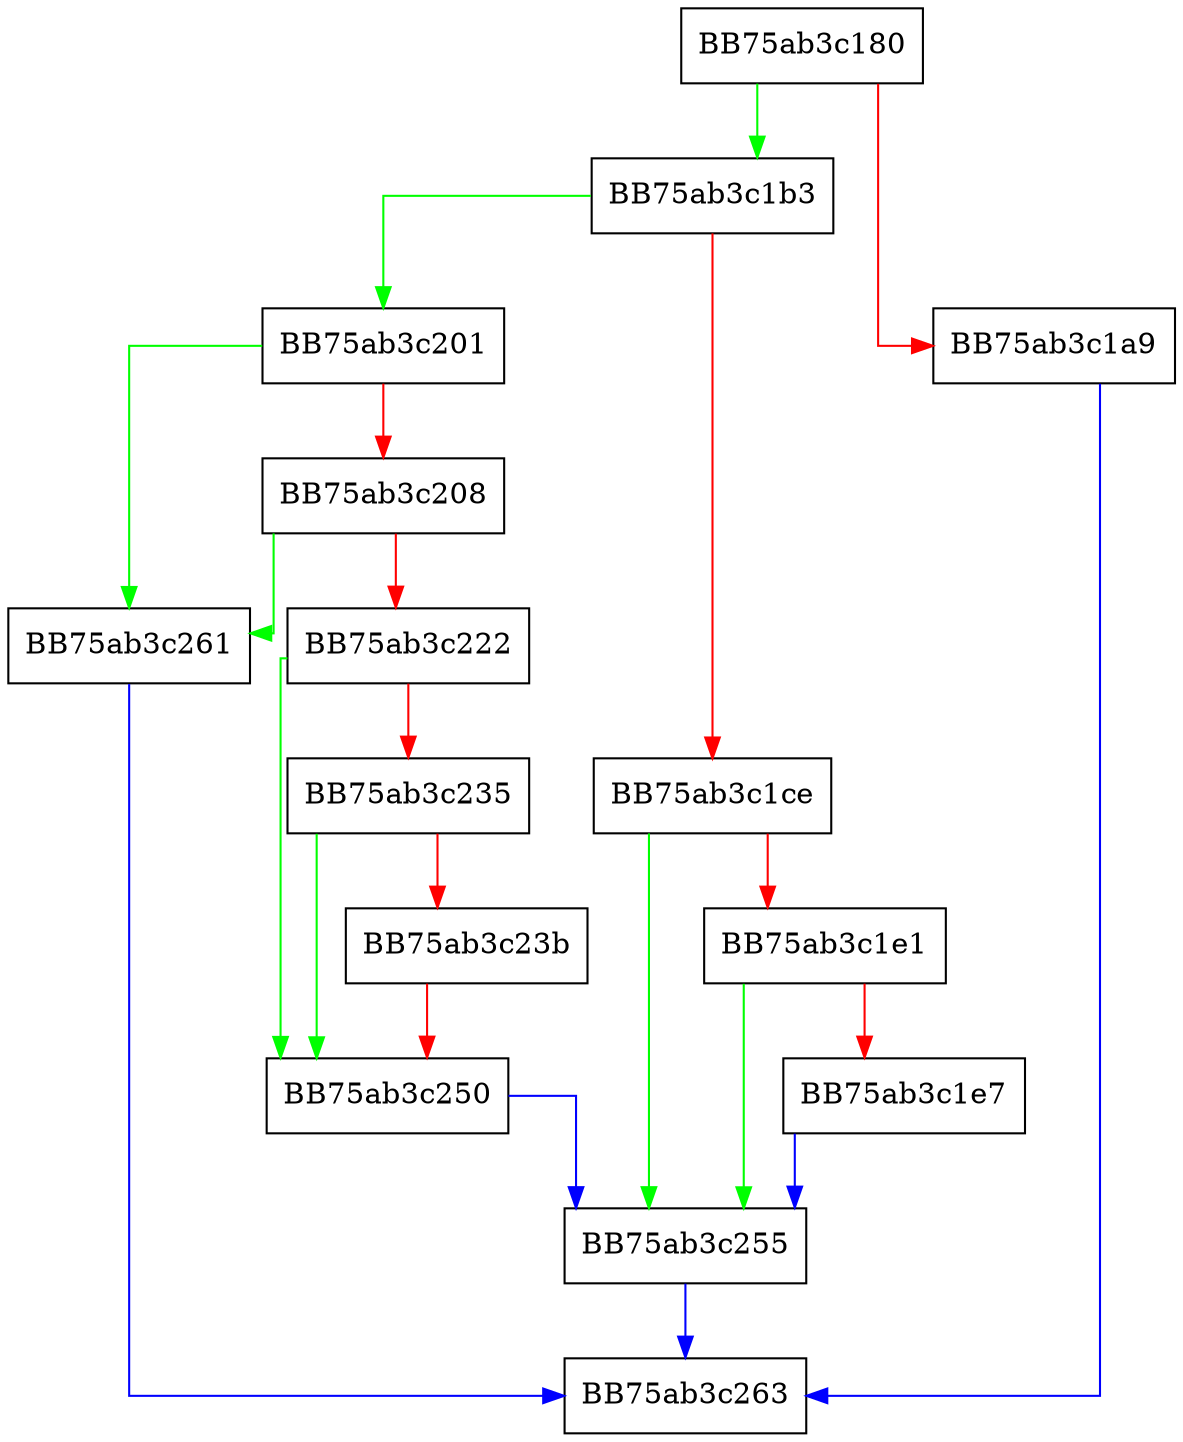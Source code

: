 digraph CreateXML {
  node [shape="box"];
  graph [splines=ortho];
  BB75ab3c180 -> BB75ab3c1b3 [color="green"];
  BB75ab3c180 -> BB75ab3c1a9 [color="red"];
  BB75ab3c1a9 -> BB75ab3c263 [color="blue"];
  BB75ab3c1b3 -> BB75ab3c201 [color="green"];
  BB75ab3c1b3 -> BB75ab3c1ce [color="red"];
  BB75ab3c1ce -> BB75ab3c255 [color="green"];
  BB75ab3c1ce -> BB75ab3c1e1 [color="red"];
  BB75ab3c1e1 -> BB75ab3c255 [color="green"];
  BB75ab3c1e1 -> BB75ab3c1e7 [color="red"];
  BB75ab3c1e7 -> BB75ab3c255 [color="blue"];
  BB75ab3c201 -> BB75ab3c261 [color="green"];
  BB75ab3c201 -> BB75ab3c208 [color="red"];
  BB75ab3c208 -> BB75ab3c261 [color="green"];
  BB75ab3c208 -> BB75ab3c222 [color="red"];
  BB75ab3c222 -> BB75ab3c250 [color="green"];
  BB75ab3c222 -> BB75ab3c235 [color="red"];
  BB75ab3c235 -> BB75ab3c250 [color="green"];
  BB75ab3c235 -> BB75ab3c23b [color="red"];
  BB75ab3c23b -> BB75ab3c250 [color="red"];
  BB75ab3c250 -> BB75ab3c255 [color="blue"];
  BB75ab3c255 -> BB75ab3c263 [color="blue"];
  BB75ab3c261 -> BB75ab3c263 [color="blue"];
}